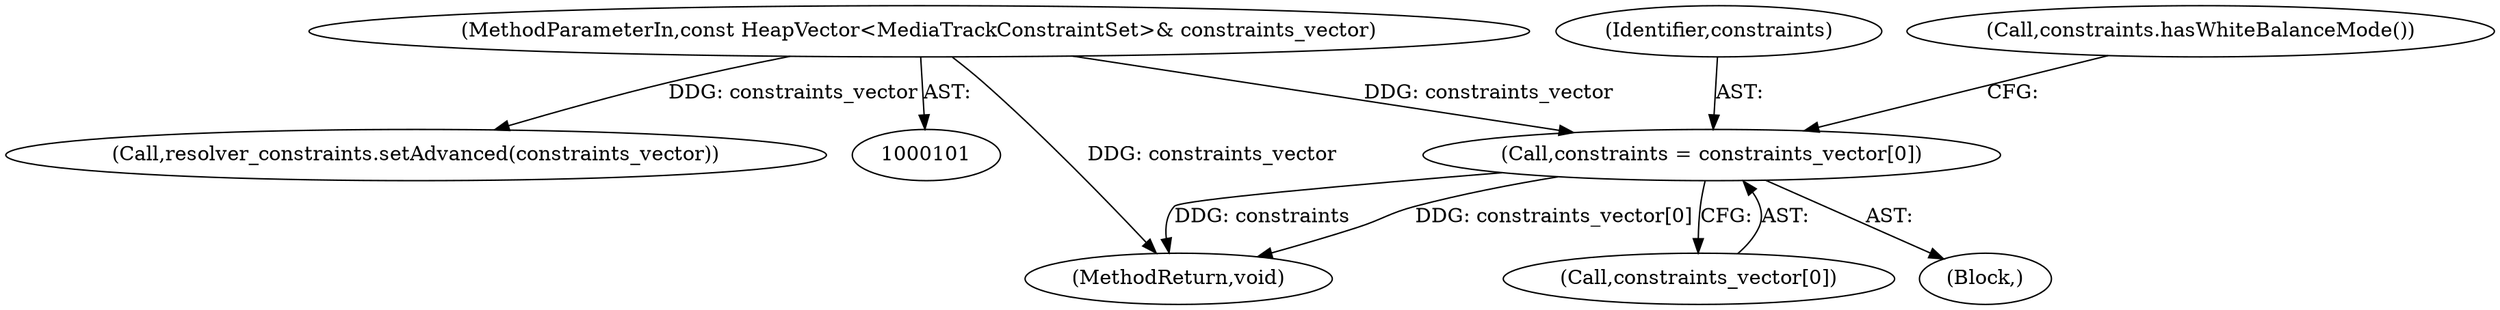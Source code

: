 digraph "0_Chrome_84ca1ee18bbc32f3cb035d071e8271e064dfd4d7_0@array" {
"1000118" [label="(Call,constraints = constraints_vector[0])"];
"1000103" [label="(MethodParameterIn,const HeapVector<MediaTrackConstraintSet>& constraints_vector)"];
"1000691" [label="(MethodReturn,void)"];
"1000119" [label="(Identifier,constraints)"];
"1000664" [label="(Call,resolver_constraints.setAdvanced(constraints_vector))"];
"1000103" [label="(MethodParameterIn,const HeapVector<MediaTrackConstraintSet>& constraints_vector)"];
"1000120" [label="(Call,constraints_vector[0])"];
"1000104" [label="(Block,)"];
"1000118" [label="(Call,constraints = constraints_vector[0])"];
"1000126" [label="(Call,constraints.hasWhiteBalanceMode())"];
"1000118" -> "1000104"  [label="AST: "];
"1000118" -> "1000120"  [label="CFG: "];
"1000119" -> "1000118"  [label="AST: "];
"1000120" -> "1000118"  [label="AST: "];
"1000126" -> "1000118"  [label="CFG: "];
"1000118" -> "1000691"  [label="DDG: constraints_vector[0]"];
"1000118" -> "1000691"  [label="DDG: constraints"];
"1000103" -> "1000118"  [label="DDG: constraints_vector"];
"1000103" -> "1000101"  [label="AST: "];
"1000103" -> "1000691"  [label="DDG: constraints_vector"];
"1000103" -> "1000664"  [label="DDG: constraints_vector"];
}
